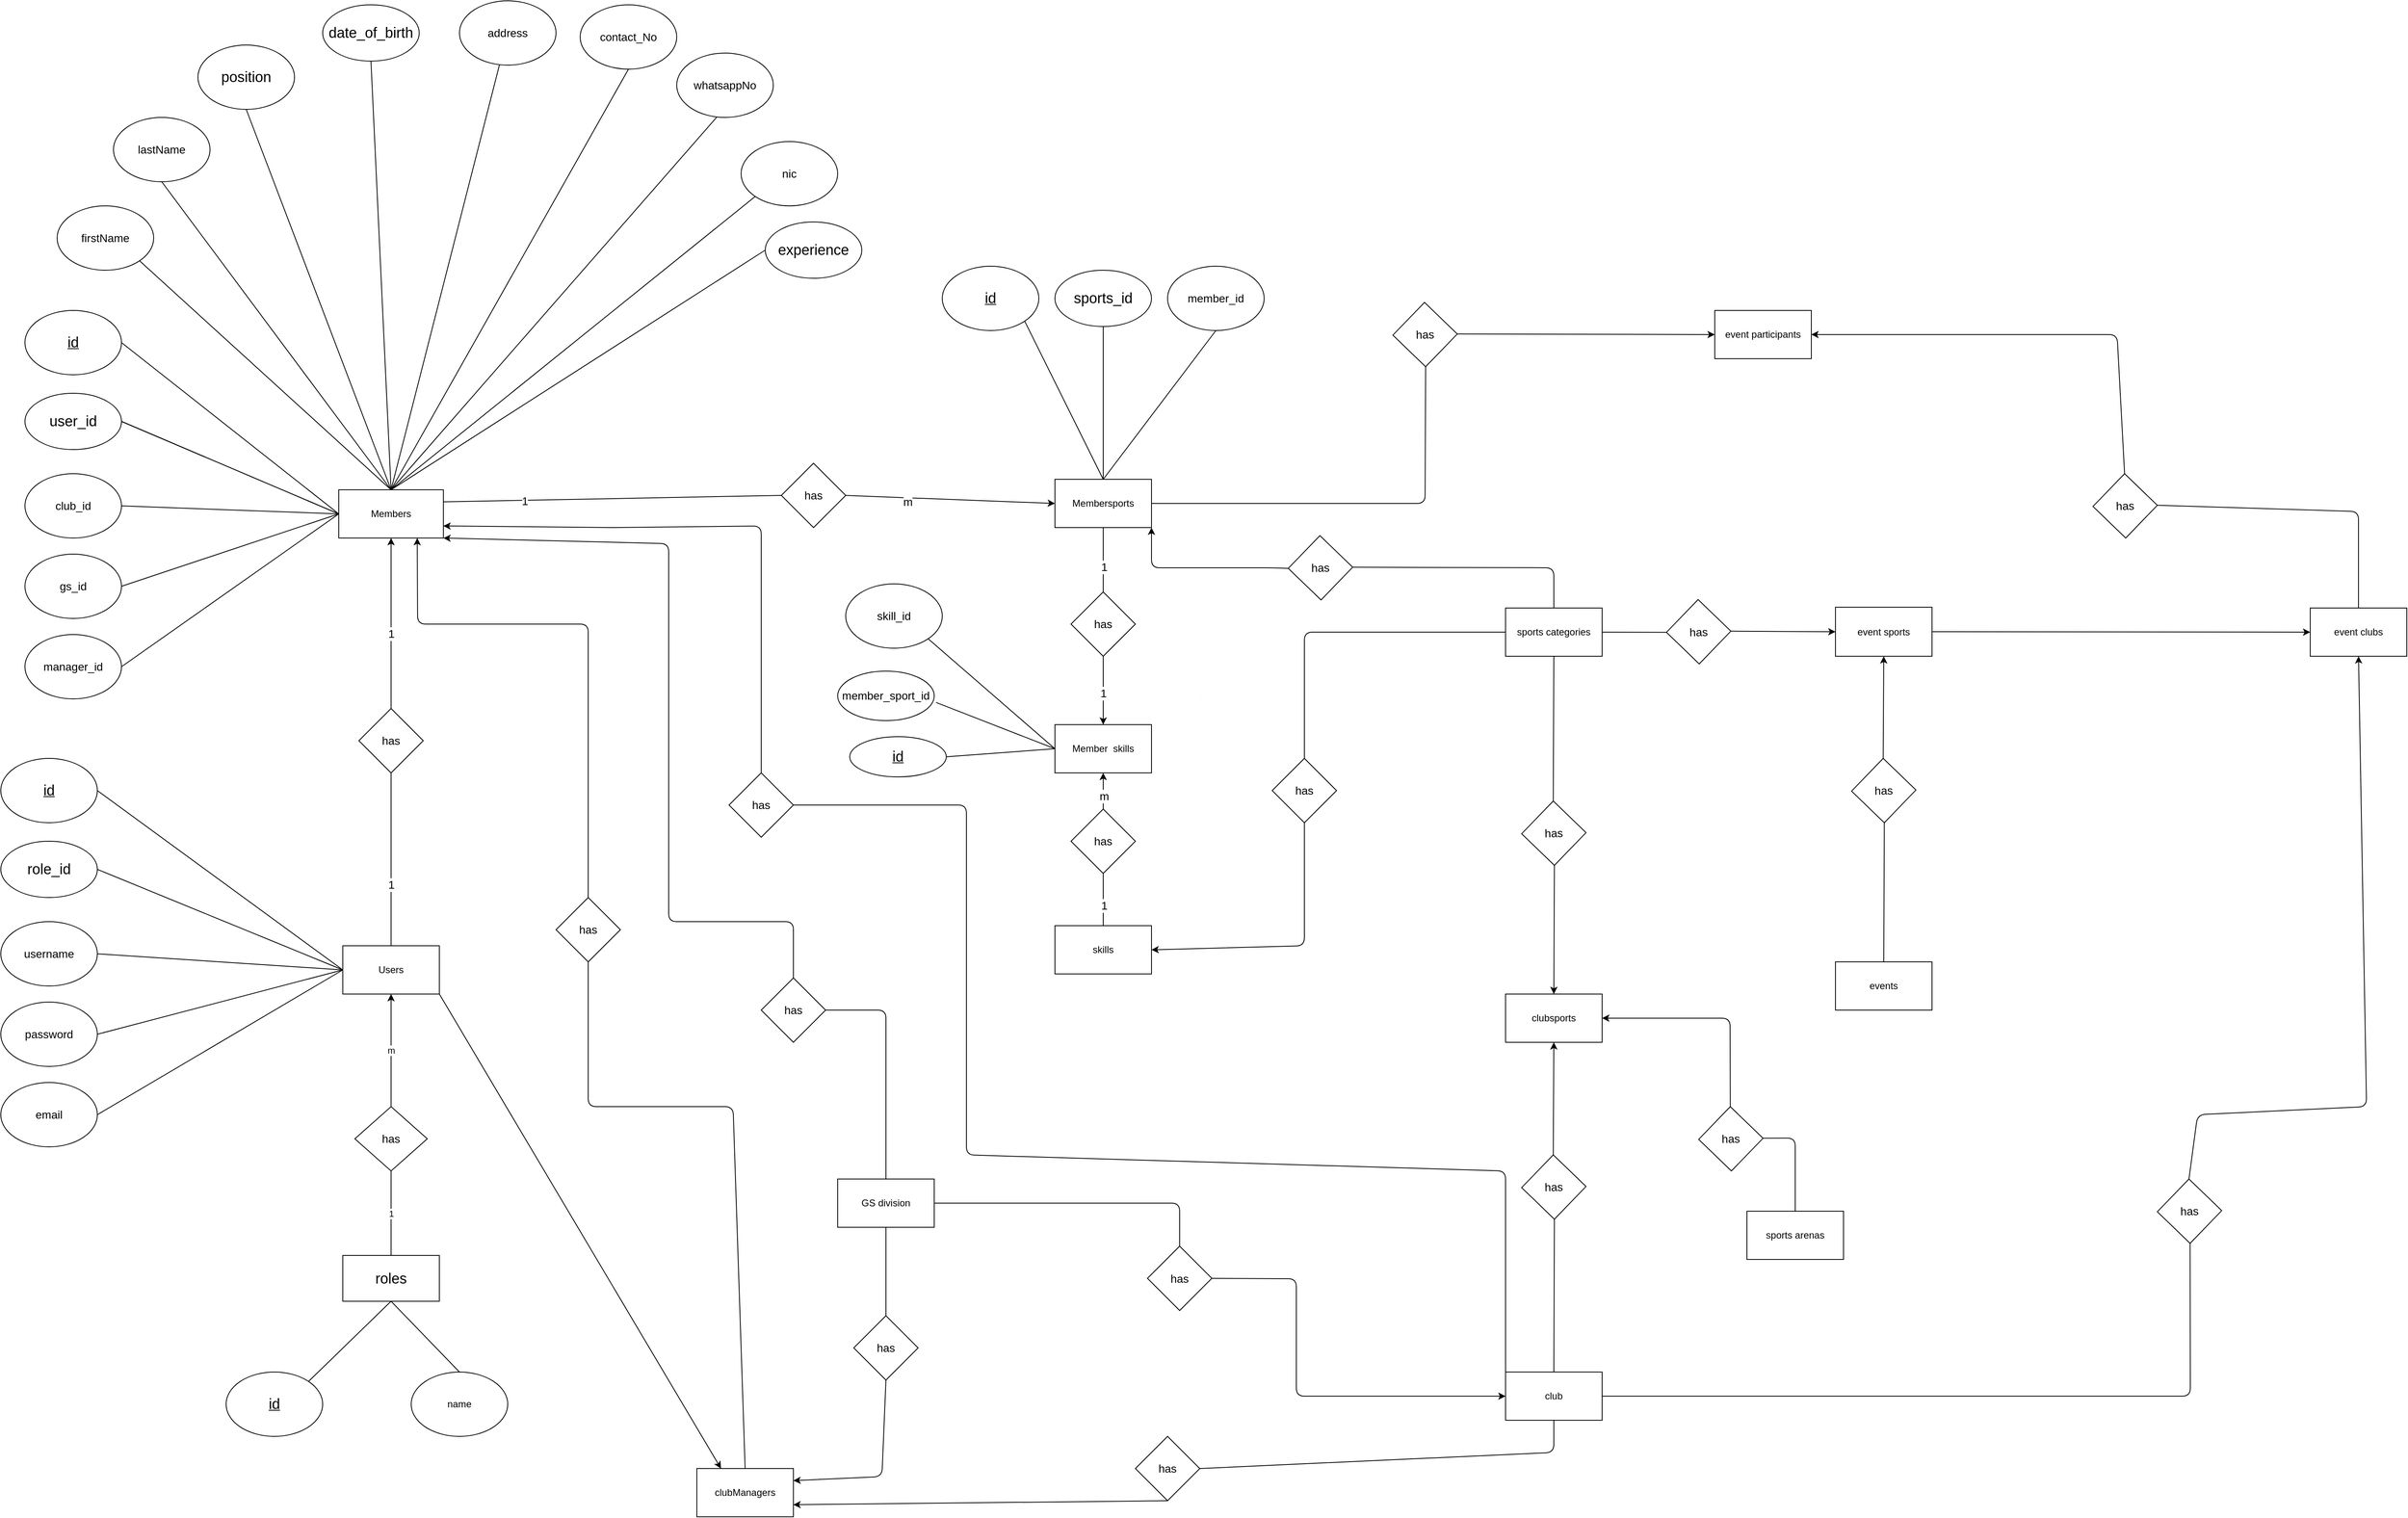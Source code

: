<mxfile>
    <diagram id="pQKV4vZ9zdcZuXUWhfGG" name="Page-1">
        <mxGraphModel dx="1571" dy="1426" grid="1" gridSize="10" guides="1" tooltips="1" connect="1" arrows="1" fold="1" page="1" pageScale="1" pageWidth="850" pageHeight="1100" background="none" math="0" shadow="0">
            <root>
                <mxCell id="0"/>
                <mxCell id="1" parent="0"/>
                <mxCell id="25" style="edgeStyle=none;html=1;exitX=1;exitY=0.5;exitDx=0;exitDy=0;entryX=0;entryY=0.5;entryDx=0;entryDy=0;startArrow=none;" parent="1" source="115" target="13" edge="1">
                    <mxGeometry relative="1" as="geometry"/>
                </mxCell>
                <mxCell id="121" value="m" style="edgeLabel;html=1;align=center;verticalAlign=middle;resizable=0;points=[];fontSize=14;" vertex="1" connectable="0" parent="25">
                    <mxGeometry x="0.629" y="-5" relative="1" as="geometry">
                        <mxPoint x="-135" y="-5" as="offset"/>
                    </mxGeometry>
                </mxCell>
                <mxCell id="3" value="Members" style="whiteSpace=wrap;html=1;" parent="1" vertex="1">
                    <mxGeometry x="-310" y="-247" width="130" height="60" as="geometry"/>
                </mxCell>
                <mxCell id="39" style="edgeStyle=none;html=1;exitX=0.5;exitY=0;exitDx=0;exitDy=0;entryX=0.5;entryY=1;entryDx=0;entryDy=0;startArrow=none;" parent="1" source="116" target="3" edge="1">
                    <mxGeometry relative="1" as="geometry"/>
                </mxCell>
                <mxCell id="119" value="1" style="edgeLabel;html=1;align=center;verticalAlign=middle;resizable=0;points=[];fontSize=14;" vertex="1" connectable="0" parent="39">
                    <mxGeometry x="-0.123" relative="1" as="geometry">
                        <mxPoint as="offset"/>
                    </mxGeometry>
                </mxCell>
                <mxCell id="40" style="edgeStyle=none;html=1;exitX=1;exitY=1;exitDx=0;exitDy=0;entryX=0.25;entryY=0;entryDx=0;entryDy=0;" parent="1" source="5" target="6" edge="1">
                    <mxGeometry relative="1" as="geometry"/>
                </mxCell>
                <mxCell id="5" value="Users" style="rounded=0;whiteSpace=wrap;html=1;" parent="1" vertex="1">
                    <mxGeometry x="-305" y="320" width="120" height="60" as="geometry"/>
                </mxCell>
                <mxCell id="59" style="edgeStyle=none;html=1;exitX=0.5;exitY=0;exitDx=0;exitDy=0;entryX=0.75;entryY=1;entryDx=0;entryDy=0;startArrow=none;" parent="1" source="169" target="3" edge="1">
                    <mxGeometry relative="1" as="geometry">
                        <Array as="points">
                            <mxPoint y="-80"/>
                            <mxPoint x="-30" y="-80"/>
                            <mxPoint x="-212" y="-80"/>
                        </Array>
                    </mxGeometry>
                </mxCell>
                <mxCell id="6" value="clubManagers" style="rounded=0;whiteSpace=wrap;html=1;" parent="1" vertex="1">
                    <mxGeometry x="135" y="970" width="120" height="60" as="geometry"/>
                </mxCell>
                <mxCell id="36" style="edgeStyle=none;html=1;exitX=0.5;exitY=0;exitDx=0;exitDy=0;entryX=0.5;entryY=1;entryDx=0;entryDy=0;startArrow=none;" parent="1" source="178" target="17" edge="1">
                    <mxGeometry relative="1" as="geometry"/>
                </mxCell>
                <mxCell id="61" style="edgeStyle=none;html=1;exitX=0.5;exitY=1;exitDx=0;exitDy=0;entryX=1;entryY=0.75;entryDx=0;entryDy=0;startArrow=none;" parent="1" source="186" target="6" edge="1">
                    <mxGeometry relative="1" as="geometry"/>
                </mxCell>
                <mxCell id="62" style="edgeStyle=none;html=1;entryX=1;entryY=0.75;entryDx=0;entryDy=0;startArrow=none;exitX=0.5;exitY=0;exitDx=0;exitDy=0;" parent="1" source="173" target="3" edge="1">
                    <mxGeometry relative="1" as="geometry">
                        <mxPoint x="-10" y="-90" as="sourcePoint"/>
                        <Array as="points">
                            <mxPoint x="215" y="-160"/>
                            <mxPoint x="215" y="-202"/>
                            <mxPoint x="30" y="-200"/>
                        </Array>
                    </mxGeometry>
                </mxCell>
                <mxCell id="7" value="club" style="rounded=0;whiteSpace=wrap;html=1;" parent="1" vertex="1">
                    <mxGeometry x="1140" y="850" width="120" height="60" as="geometry"/>
                </mxCell>
                <mxCell id="41" style="edgeStyle=none;html=1;exitX=0.5;exitY=0;exitDx=0;exitDy=0;entryX=1;entryY=1;entryDx=0;entryDy=0;startArrow=none;" parent="1" source="171" target="3" edge="1">
                    <mxGeometry relative="1" as="geometry">
                        <Array as="points">
                            <mxPoint x="255" y="290"/>
                            <mxPoint x="100" y="290"/>
                            <mxPoint x="100" y="-180"/>
                        </Array>
                    </mxGeometry>
                </mxCell>
                <mxCell id="42" style="edgeStyle=none;html=1;exitX=1;exitY=0.5;exitDx=0;exitDy=0;entryX=0;entryY=0.5;entryDx=0;entryDy=0;startArrow=none;" parent="1" source="183" target="7" edge="1">
                    <mxGeometry relative="1" as="geometry">
                        <mxPoint x="380" y="460" as="targetPoint"/>
                        <Array as="points">
                            <mxPoint x="880" y="734"/>
                            <mxPoint x="880" y="880"/>
                        </Array>
                    </mxGeometry>
                </mxCell>
                <mxCell id="43" style="edgeStyle=none;html=1;exitX=0.5;exitY=1;exitDx=0;exitDy=0;startArrow=none;entryX=1;entryY=0.25;entryDx=0;entryDy=0;" parent="1" source="180" target="6" edge="1">
                    <mxGeometry relative="1" as="geometry">
                        <Array as="points">
                            <mxPoint x="365" y="980"/>
                        </Array>
                        <mxPoint x="240" y="980" as="targetPoint"/>
                    </mxGeometry>
                </mxCell>
                <mxCell id="8" value="GS division" style="rounded=0;whiteSpace=wrap;html=1;" parent="1" vertex="1">
                    <mxGeometry x="310" y="610" width="120" height="60" as="geometry"/>
                </mxCell>
                <mxCell id="31" style="edgeStyle=none;html=1;exitX=0.5;exitY=0;exitDx=0;exitDy=0;startArrow=none;entryX=0.5;entryY=1;entryDx=0;entryDy=0;" parent="1" source="163" target="10" edge="1">
                    <mxGeometry relative="1" as="geometry">
                        <mxPoint x="1640" y="20" as="targetPoint"/>
                    </mxGeometry>
                </mxCell>
                <mxCell id="9" value="events" style="rounded=0;whiteSpace=wrap;html=1;" parent="1" vertex="1">
                    <mxGeometry x="1550" y="340" width="120" height="60" as="geometry"/>
                </mxCell>
                <mxCell id="32" style="edgeStyle=none;html=1;exitX=1;exitY=0.5;exitDx=0;exitDy=0;entryX=0;entryY=0.5;entryDx=0;entryDy=0;" parent="1" source="10" target="11" edge="1">
                    <mxGeometry relative="1" as="geometry"/>
                </mxCell>
                <mxCell id="10" value="event sports&lt;br&gt;" style="rounded=0;whiteSpace=wrap;html=1;" parent="1" vertex="1">
                    <mxGeometry x="1550" y="-101" width="120" height="61" as="geometry"/>
                </mxCell>
                <mxCell id="33" style="edgeStyle=none;html=1;exitX=0.5;exitY=0;exitDx=0;exitDy=0;entryX=1;entryY=0.5;entryDx=0;entryDy=0;startArrow=none;" parent="1" source="159" target="12" edge="1">
                    <mxGeometry relative="1" as="geometry">
                        <Array as="points">
                            <mxPoint x="1900" y="-440"/>
                        </Array>
                    </mxGeometry>
                </mxCell>
                <mxCell id="11" value="event clubs" style="rounded=0;whiteSpace=wrap;html=1;" parent="1" vertex="1">
                    <mxGeometry x="2140" y="-100" width="120" height="60" as="geometry"/>
                </mxCell>
                <mxCell id="12" value="event participants" style="rounded=0;whiteSpace=wrap;html=1;" parent="1" vertex="1">
                    <mxGeometry x="1400" y="-470" width="120" height="60" as="geometry"/>
                </mxCell>
                <mxCell id="27" style="edgeStyle=none;html=1;exitX=0.5;exitY=1;exitDx=0;exitDy=0;entryX=0.5;entryY=0;entryDx=0;entryDy=0;startArrow=none;" parent="1" source="139" target="14" edge="1">
                    <mxGeometry relative="1" as="geometry"/>
                </mxCell>
                <mxCell id="142" value="1&lt;br&gt;" style="edgeLabel;html=1;align=center;verticalAlign=middle;resizable=0;points=[];fontSize=14;" vertex="1" connectable="0" parent="27">
                    <mxGeometry x="0.346" y="2" relative="1" as="geometry">
                        <mxPoint x="-2" y="-11" as="offset"/>
                    </mxGeometry>
                </mxCell>
                <mxCell id="45" style="edgeStyle=none;html=1;exitX=1;exitY=0.5;exitDx=0;exitDy=0;entryX=0;entryY=0.5;entryDx=0;entryDy=0;startArrow=none;" parent="1" source="156" target="12" edge="1">
                    <mxGeometry relative="1" as="geometry"/>
                </mxCell>
                <mxCell id="13" value="Membersports" style="whiteSpace=wrap;html=1;" parent="1" vertex="1">
                    <mxGeometry x="580" y="-260" width="120" height="60" as="geometry"/>
                </mxCell>
                <mxCell id="14" value="Member&amp;nbsp; skills" style="whiteSpace=wrap;html=1;" parent="1" vertex="1">
                    <mxGeometry x="580" y="45" width="120" height="60" as="geometry"/>
                </mxCell>
                <mxCell id="28" style="edgeStyle=none;html=1;exitX=0.5;exitY=0;exitDx=0;exitDy=0;entryX=0.5;entryY=1;entryDx=0;entryDy=0;startArrow=none;" parent="1" source="145" target="14" edge="1">
                    <mxGeometry relative="1" as="geometry"/>
                </mxCell>
                <mxCell id="148" value="m" style="edgeLabel;html=1;align=center;verticalAlign=middle;resizable=0;points=[];fontSize=14;" vertex="1" connectable="0" parent="28">
                    <mxGeometry x="-0.258" y="-1" relative="1" as="geometry">
                        <mxPoint as="offset"/>
                    </mxGeometry>
                </mxCell>
                <mxCell id="46" style="edgeStyle=none;html=1;startArrow=none;exitX=0.5;exitY=0;exitDx=0;exitDy=0;entryX=0.5;entryY=1;entryDx=0;entryDy=0;" parent="1" source="165" target="11" edge="1">
                    <mxGeometry relative="1" as="geometry">
                        <Array as="points">
                            <mxPoint x="2000" y="530"/>
                            <mxPoint x="2210" y="520"/>
                        </Array>
                        <mxPoint x="1800" y="450" as="sourcePoint"/>
                        <mxPoint x="2230" y="60" as="targetPoint"/>
                    </mxGeometry>
                </mxCell>
                <mxCell id="17" value="clubsports" style="rounded=0;whiteSpace=wrap;html=1;" parent="1" vertex="1">
                    <mxGeometry x="1140" y="380" width="120" height="60" as="geometry"/>
                </mxCell>
                <mxCell id="34" style="edgeStyle=none;html=1;exitX=1;exitY=0.5;exitDx=0;exitDy=0;entryX=0;entryY=0.5;entryDx=0;entryDy=0;startArrow=none;" parent="1" source="161" target="10" edge="1">
                    <mxGeometry relative="1" as="geometry"/>
                </mxCell>
                <mxCell id="38" style="edgeStyle=none;html=1;entryX=1;entryY=1;entryDx=0;entryDy=0;exitX=0;exitY=0.5;exitDx=0;exitDy=0;startArrow=none;" parent="1" source="152" target="13" edge="1">
                    <mxGeometry relative="1" as="geometry">
                        <mxPoint x="620" y="10" as="sourcePoint"/>
                        <Array as="points">
                            <mxPoint x="850" y="-150"/>
                            <mxPoint x="700" y="-150"/>
                        </Array>
                    </mxGeometry>
                </mxCell>
                <mxCell id="48" style="edgeStyle=none;html=1;exitX=0.5;exitY=1;exitDx=0;exitDy=0;entryX=1;entryY=0.5;entryDx=0;entryDy=0;startArrow=none;" parent="1" source="150" target="15" edge="1">
                    <mxGeometry relative="1" as="geometry">
                        <Array as="points">
                            <mxPoint x="890" y="320"/>
                        </Array>
                    </mxGeometry>
                </mxCell>
                <mxCell id="149" style="edgeStyle=none;html=1;exitX=0.5;exitY=1;exitDx=0;exitDy=0;entryX=0.5;entryY=0;entryDx=0;entryDy=0;fontSize=14;startArrow=none;" edge="1" parent="1" source="167" target="17">
                    <mxGeometry relative="1" as="geometry"/>
                </mxCell>
                <mxCell id="18" value="sports categories" style="rounded=0;whiteSpace=wrap;html=1;" parent="1" vertex="1">
                    <mxGeometry x="1140" y="-100" width="120" height="60" as="geometry"/>
                </mxCell>
                <mxCell id="30" style="edgeStyle=none;html=1;exitX=0.5;exitY=0;exitDx=0;exitDy=0;entryX=1;entryY=0.5;entryDx=0;entryDy=0;startArrow=none;" parent="1" source="176" target="17" edge="1">
                    <mxGeometry relative="1" as="geometry">
                        <Array as="points">
                            <mxPoint x="1419" y="410"/>
                        </Array>
                    </mxGeometry>
                </mxCell>
                <mxCell id="19" value="sports arenas" style="rounded=0;whiteSpace=wrap;html=1;" parent="1" vertex="1">
                    <mxGeometry x="1440" y="650" width="120" height="60" as="geometry"/>
                </mxCell>
                <mxCell id="22" value="m" style="edgeStyle=none;html=1;exitX=0.5;exitY=0;exitDx=0;exitDy=0;entryX=0.5;entryY=1;entryDx=0;entryDy=0;startArrow=none;" parent="1" source="78" target="5" edge="1">
                    <mxGeometry relative="1" as="geometry"/>
                </mxCell>
                <mxCell id="21" value="&lt;font style=&quot;font-size: 18px;&quot;&gt;roles&lt;/font&gt;" style="rounded=0;whiteSpace=wrap;html=1;" parent="1" vertex="1">
                    <mxGeometry x="-305" y="705" width="120" height="57" as="geometry"/>
                </mxCell>
                <mxCell id="56" value="." style="text;html=1;align=center;verticalAlign=middle;resizable=0;points=[];autosize=1;strokeColor=none;fillColor=none;fontColor=#F0F0F0;" parent="1" vertex="1">
                    <mxGeometry x="415" y="675" width="30" height="30" as="geometry"/>
                </mxCell>
                <mxCell id="57" value="." style="text;html=1;align=center;verticalAlign=middle;resizable=0;points=[];autosize=1;strokeColor=none;fillColor=none;fontColor=#F0F0F0;" parent="1" vertex="1">
                    <mxGeometry x="1970" y="240" width="30" height="30" as="geometry"/>
                </mxCell>
                <mxCell id="58" value="." style="text;html=1;align=center;verticalAlign=middle;resizable=0;points=[];autosize=1;strokeColor=none;fillColor=none;fontColor=#F0F0F0;" parent="1" vertex="1">
                    <mxGeometry x="745" y="-5" width="30" height="30" as="geometry"/>
                </mxCell>
                <mxCell id="64" value="name" style="ellipse;whiteSpace=wrap;html=1;" vertex="1" parent="1">
                    <mxGeometry x="-220" y="850" width="120" height="80" as="geometry"/>
                </mxCell>
                <mxCell id="65" value="" style="endArrow=none;html=1;exitX=0.5;exitY=0;exitDx=0;exitDy=0;entryX=0.5;entryY=1;entryDx=0;entryDy=0;" edge="1" parent="1" source="64" target="21">
                    <mxGeometry width="50" height="50" relative="1" as="geometry">
                        <mxPoint x="-40" y="370" as="sourcePoint"/>
                        <mxPoint x="-250" y="460" as="targetPoint"/>
                        <Array as="points"/>
                    </mxGeometry>
                </mxCell>
                <mxCell id="66" value="" style="endArrow=none;html=1;entryX=0.5;entryY=1;entryDx=0;entryDy=0;exitX=1;exitY=0;exitDx=0;exitDy=0;" edge="1" parent="1" source="67" target="21">
                    <mxGeometry width="50" height="50" relative="1" as="geometry">
                        <mxPoint x="-320" y="660" as="sourcePoint"/>
                        <mxPoint x="-220" y="620" as="targetPoint"/>
                        <Array as="points"/>
                    </mxGeometry>
                </mxCell>
                <mxCell id="67" value="&lt;font style=&quot;font-size: 18px;&quot;&gt;&lt;u&gt;id&lt;/u&gt;&lt;/font&gt;" style="ellipse;whiteSpace=wrap;html=1;" vertex="1" parent="1">
                    <mxGeometry x="-450" y="850" width="120" height="80" as="geometry"/>
                </mxCell>
                <mxCell id="68" value="&lt;font style=&quot;font-size: 14px;&quot;&gt;username&lt;/font&gt;" style="ellipse;whiteSpace=wrap;html=1;" vertex="1" parent="1">
                    <mxGeometry x="-730" y="290" width="120" height="80" as="geometry"/>
                </mxCell>
                <mxCell id="69" value="" style="endArrow=none;html=1;exitX=1;exitY=0.5;exitDx=0;exitDy=0;entryX=0;entryY=0.5;entryDx=0;entryDy=0;" edge="1" parent="1" source="68" target="5">
                    <mxGeometry width="50" height="50" relative="1" as="geometry">
                        <mxPoint x="-400" y="16.5" as="sourcePoint"/>
                        <mxPoint x="-550" y="293.5" as="targetPoint"/>
                        <Array as="points"/>
                    </mxGeometry>
                </mxCell>
                <mxCell id="70" value="" style="endArrow=none;html=1;entryX=0;entryY=0.5;entryDx=0;entryDy=0;exitX=1;exitY=0.5;exitDx=0;exitDy=0;" edge="1" parent="1" source="71" target="5">
                    <mxGeometry width="50" height="50" relative="1" as="geometry">
                        <mxPoint x="-680" y="306.5" as="sourcePoint"/>
                        <mxPoint x="-550" y="293.5" as="targetPoint"/>
                        <Array as="points"/>
                    </mxGeometry>
                </mxCell>
                <mxCell id="71" value="&lt;font style=&quot;font-size: 18px;&quot;&gt;&lt;u&gt;id&lt;/u&gt;&lt;/font&gt;" style="ellipse;whiteSpace=wrap;html=1;" vertex="1" parent="1">
                    <mxGeometry x="-730" y="87" width="120" height="80" as="geometry"/>
                </mxCell>
                <mxCell id="72" value="&lt;font style=&quot;font-size: 14px;&quot;&gt;password&lt;/font&gt;" style="ellipse;whiteSpace=wrap;html=1;" vertex="1" parent="1">
                    <mxGeometry x="-730" y="390" width="120" height="80" as="geometry"/>
                </mxCell>
                <mxCell id="73" value="" style="endArrow=none;html=1;exitX=1;exitY=0.5;exitDx=0;exitDy=0;entryX=0;entryY=0.5;entryDx=0;entryDy=0;" edge="1" parent="1" source="72" target="5">
                    <mxGeometry width="50" height="50" relative="1" as="geometry">
                        <mxPoint x="-398" y="136.5" as="sourcePoint"/>
                        <mxPoint x="-248" y="490" as="targetPoint"/>
                        <Array as="points"/>
                    </mxGeometry>
                </mxCell>
                <mxCell id="74" value="&lt;font style=&quot;font-size: 14px;&quot;&gt;email&lt;/font&gt;" style="ellipse;whiteSpace=wrap;html=1;" vertex="1" parent="1">
                    <mxGeometry x="-730" y="490" width="120" height="80" as="geometry"/>
                </mxCell>
                <mxCell id="75" value="" style="endArrow=none;html=1;exitX=1;exitY=0.5;exitDx=0;exitDy=0;entryX=0;entryY=0.5;entryDx=0;entryDy=0;" edge="1" parent="1" source="74" target="5">
                    <mxGeometry width="50" height="50" relative="1" as="geometry">
                        <mxPoint x="-378" y="226.5" as="sourcePoint"/>
                        <mxPoint x="-230" y="460" as="targetPoint"/>
                        <Array as="points"/>
                    </mxGeometry>
                </mxCell>
                <mxCell id="76" value="&lt;span style=&quot;font-size: 18px;&quot;&gt;role_id&lt;/span&gt;" style="ellipse;whiteSpace=wrap;html=1;" vertex="1" parent="1">
                    <mxGeometry x="-730" y="190" width="120" height="70" as="geometry"/>
                </mxCell>
                <mxCell id="77" value="" style="endArrow=none;html=1;entryX=0;entryY=0.5;entryDx=0;entryDy=0;exitX=1;exitY=0.5;exitDx=0;exitDy=0;" edge="1" parent="1" source="76" target="5">
                    <mxGeometry width="50" height="50" relative="1" as="geometry">
                        <mxPoint x="-665.0" y="193.5" as="sourcePoint"/>
                        <mxPoint x="-305" y="436.5" as="targetPoint"/>
                        <Array as="points"/>
                    </mxGeometry>
                </mxCell>
                <mxCell id="79" value="1" style="edgeStyle=none;html=1;exitX=0.5;exitY=0;exitDx=0;exitDy=0;entryX=0.5;entryY=1;entryDx=0;entryDy=0;endArrow=none;" edge="1" parent="1" source="21" target="78">
                    <mxGeometry relative="1" as="geometry">
                        <mxPoint x="-310" y="810" as="sourcePoint"/>
                        <mxPoint x="-300" y="380" as="targetPoint"/>
                    </mxGeometry>
                </mxCell>
                <mxCell id="78" value="has" style="rhombus;whiteSpace=wrap;html=1;fontSize=14;" vertex="1" parent="1">
                    <mxGeometry x="-290" y="520" width="90" height="80" as="geometry"/>
                </mxCell>
                <mxCell id="80" value="&lt;font style=&quot;font-size: 14px;&quot;&gt;club_id&lt;/font&gt;" style="ellipse;whiteSpace=wrap;html=1;" vertex="1" parent="1">
                    <mxGeometry x="-700" y="-267" width="120" height="80" as="geometry"/>
                </mxCell>
                <mxCell id="81" value="" style="endArrow=none;html=1;exitX=1;exitY=0.5;exitDx=0;exitDy=0;entryX=0;entryY=0.5;entryDx=0;entryDy=0;" edge="1" parent="1" source="80" target="3">
                    <mxGeometry width="50" height="50" relative="1" as="geometry">
                        <mxPoint x="-370" y="-540.5" as="sourcePoint"/>
                        <mxPoint x="-330" y="-207" as="targetPoint"/>
                        <Array as="points"/>
                    </mxGeometry>
                </mxCell>
                <mxCell id="82" value="" style="endArrow=none;html=1;entryX=0;entryY=0.5;entryDx=0;entryDy=0;exitX=1;exitY=0.5;exitDx=0;exitDy=0;" edge="1" parent="1" source="83" target="3">
                    <mxGeometry width="50" height="50" relative="1" as="geometry">
                        <mxPoint x="-650" y="-250.5" as="sourcePoint"/>
                        <mxPoint x="-330" y="-207" as="targetPoint"/>
                        <Array as="points"/>
                    </mxGeometry>
                </mxCell>
                <mxCell id="83" value="&lt;font style=&quot;font-size: 18px;&quot;&gt;&lt;u&gt;id&lt;/u&gt;&lt;/font&gt;" style="ellipse;whiteSpace=wrap;html=1;" vertex="1" parent="1">
                    <mxGeometry x="-700" y="-470" width="120" height="80" as="geometry"/>
                </mxCell>
                <mxCell id="84" value="&lt;font style=&quot;font-size: 14px;&quot;&gt;gs_id&lt;/font&gt;" style="ellipse;whiteSpace=wrap;html=1;" vertex="1" parent="1">
                    <mxGeometry x="-700" y="-167" width="120" height="80" as="geometry"/>
                </mxCell>
                <mxCell id="85" value="" style="endArrow=none;html=1;exitX=1;exitY=0.5;exitDx=0;exitDy=0;entryX=0;entryY=0.5;entryDx=0;entryDy=0;" edge="1" parent="1" source="84" target="3">
                    <mxGeometry width="50" height="50" relative="1" as="geometry">
                        <mxPoint x="-368" y="-420.5" as="sourcePoint"/>
                        <mxPoint x="-330" y="-207" as="targetPoint"/>
                        <Array as="points"/>
                    </mxGeometry>
                </mxCell>
                <mxCell id="86" value="&lt;font style=&quot;font-size: 14px;&quot;&gt;manager_id&lt;/font&gt;" style="ellipse;whiteSpace=wrap;html=1;" vertex="1" parent="1">
                    <mxGeometry x="-700" y="-67" width="120" height="80" as="geometry"/>
                </mxCell>
                <mxCell id="87" value="" style="endArrow=none;html=1;exitX=1;exitY=0.5;exitDx=0;exitDy=0;entryX=0;entryY=0.5;entryDx=0;entryDy=0;" edge="1" parent="1" source="86" target="3">
                    <mxGeometry width="50" height="50" relative="1" as="geometry">
                        <mxPoint x="-348" y="-330.5" as="sourcePoint"/>
                        <mxPoint x="-330" y="-207" as="targetPoint"/>
                        <Array as="points"/>
                    </mxGeometry>
                </mxCell>
                <mxCell id="88" value="&lt;span style=&quot;font-size: 18px;&quot;&gt;user_id&lt;/span&gt;" style="ellipse;whiteSpace=wrap;html=1;" vertex="1" parent="1">
                    <mxGeometry x="-700" y="-367" width="120" height="70" as="geometry"/>
                </mxCell>
                <mxCell id="89" value="" style="endArrow=none;html=1;exitX=1;exitY=0.5;exitDx=0;exitDy=0;entryX=0;entryY=0.5;entryDx=0;entryDy=0;" edge="1" parent="1" source="88" target="3">
                    <mxGeometry width="50" height="50" relative="1" as="geometry">
                        <mxPoint x="-635.0" y="-363.5" as="sourcePoint"/>
                        <mxPoint x="-330" y="-210" as="targetPoint"/>
                        <Array as="points"/>
                    </mxGeometry>
                </mxCell>
                <mxCell id="90" value="" style="endArrow=none;html=1;exitX=1;exitY=0.5;exitDx=0;exitDy=0;entryX=0;entryY=0.5;entryDx=0;entryDy=0;" edge="1" parent="1" source="88" target="3">
                    <mxGeometry width="50" height="50" relative="1" as="geometry">
                        <mxPoint x="-580.0" y="-332" as="sourcePoint"/>
                        <mxPoint x="-410" y="-260" as="targetPoint"/>
                        <Array as="points"/>
                    </mxGeometry>
                </mxCell>
                <mxCell id="91" value="&lt;font style=&quot;font-size: 14px;&quot;&gt;contact_No&lt;/font&gt;" style="ellipse;whiteSpace=wrap;html=1;" vertex="1" parent="1">
                    <mxGeometry x="-10" y="-850" width="120" height="80" as="geometry"/>
                </mxCell>
                <mxCell id="92" value="" style="endArrow=none;html=1;exitX=0.5;exitY=1;exitDx=0;exitDy=0;entryX=0.5;entryY=0;entryDx=0;entryDy=0;" edge="1" parent="1" source="91" target="3">
                    <mxGeometry width="50" height="50" relative="1" as="geometry">
                        <mxPoint x="-40" y="-933.5" as="sourcePoint"/>
                        <mxPoint x="-280" y="-260" as="targetPoint"/>
                        <Array as="points"/>
                    </mxGeometry>
                </mxCell>
                <mxCell id="93" value="" style="endArrow=none;html=1;exitX=0.5;exitY=1;exitDx=0;exitDy=0;entryX=0.5;entryY=0;entryDx=0;entryDy=0;" edge="1" parent="1" source="94" target="3">
                    <mxGeometry width="50" height="50" relative="1" as="geometry">
                        <mxPoint x="-320" y="-643.5" as="sourcePoint"/>
                        <mxPoint x="-280" y="-270" as="targetPoint"/>
                        <Array as="points"/>
                    </mxGeometry>
                </mxCell>
                <mxCell id="94" value="&lt;span style=&quot;font-size: 18px;&quot;&gt;position&lt;/span&gt;" style="ellipse;whiteSpace=wrap;html=1;" vertex="1" parent="1">
                    <mxGeometry x="-485" y="-800" width="120" height="80" as="geometry"/>
                </mxCell>
                <mxCell id="95" value="&lt;span style=&quot;font-size: 14px;&quot;&gt;firstName&lt;/span&gt;" style="ellipse;whiteSpace=wrap;html=1;" vertex="1" parent="1">
                    <mxGeometry x="-660" y="-600" width="120" height="80" as="geometry"/>
                </mxCell>
                <mxCell id="96" value="" style="endArrow=none;html=1;exitX=1;exitY=1;exitDx=0;exitDy=0;entryX=0.5;entryY=0;entryDx=0;entryDy=0;" edge="1" parent="1" source="95" target="3">
                    <mxGeometry width="50" height="50" relative="1" as="geometry">
                        <mxPoint x="-38" y="-813.5" as="sourcePoint"/>
                        <mxPoint x="-290" y="-260" as="targetPoint"/>
                        <Array as="points"/>
                    </mxGeometry>
                </mxCell>
                <mxCell id="97" value="&lt;span style=&quot;font-size: 14px;&quot;&gt;lastName&lt;/span&gt;" style="ellipse;whiteSpace=wrap;html=1;" vertex="1" parent="1">
                    <mxGeometry x="-590" y="-710" width="120" height="80" as="geometry"/>
                </mxCell>
                <mxCell id="98" value="" style="endArrow=none;html=1;exitX=0.5;exitY=1;exitDx=0;exitDy=0;entryX=0.5;entryY=0;entryDx=0;entryDy=0;" edge="1" parent="1" source="97" target="3">
                    <mxGeometry width="50" height="50" relative="1" as="geometry">
                        <mxPoint x="-18" y="-723.5" as="sourcePoint"/>
                        <mxPoint x="-260" y="-280" as="targetPoint"/>
                        <Array as="points"/>
                    </mxGeometry>
                </mxCell>
                <mxCell id="99" value="&lt;span style=&quot;font-size: 18px;&quot;&gt;date_of_birth&lt;/span&gt;" style="ellipse;whiteSpace=wrap;html=1;" vertex="1" parent="1">
                    <mxGeometry x="-330" y="-850" width="120" height="70" as="geometry"/>
                </mxCell>
                <mxCell id="100" value="" style="endArrow=none;html=1;entryX=0.5;entryY=0;entryDx=0;entryDy=0;exitX=0.414;exitY=0.996;exitDx=0;exitDy=0;exitPerimeter=0;" edge="1" parent="1" source="104" target="3">
                    <mxGeometry width="50" height="50" relative="1" as="geometry">
                        <mxPoint x="-60" y="-670" as="sourcePoint"/>
                        <mxPoint x="-280" y="-260" as="targetPoint"/>
                        <Array as="points"/>
                    </mxGeometry>
                </mxCell>
                <mxCell id="101" value="" style="endArrow=none;html=1;exitX=0.5;exitY=1;exitDx=0;exitDy=0;entryX=0.5;entryY=0;entryDx=0;entryDy=0;" edge="1" parent="1" source="99" target="3">
                    <mxGeometry width="50" height="50" relative="1" as="geometry">
                        <mxPoint x="-250.0" y="-725" as="sourcePoint"/>
                        <mxPoint x="-14" y="-620.0" as="targetPoint"/>
                        <Array as="points"/>
                    </mxGeometry>
                </mxCell>
                <mxCell id="104" value="&lt;font style=&quot;font-size: 14px;&quot;&gt;address&lt;/font&gt;" style="ellipse;whiteSpace=wrap;html=1;" vertex="1" parent="1">
                    <mxGeometry x="-160" y="-855" width="120" height="80" as="geometry"/>
                </mxCell>
                <mxCell id="105" value="&lt;font style=&quot;font-size: 14px;&quot;&gt;nic&lt;/font&gt;" style="ellipse;whiteSpace=wrap;html=1;" vertex="1" parent="1">
                    <mxGeometry x="190" y="-680" width="120" height="80" as="geometry"/>
                </mxCell>
                <mxCell id="106" value="" style="endArrow=none;html=1;exitX=0;exitY=1;exitDx=0;exitDy=0;entryX=0.5;entryY=0;entryDx=0;entryDy=0;" edge="1" parent="1" source="105" target="3">
                    <mxGeometry width="50" height="50" relative="1" as="geometry">
                        <mxPoint x="180" y="-873.5" as="sourcePoint"/>
                        <mxPoint x="-25" y="-187" as="targetPoint"/>
                        <Array as="points"/>
                    </mxGeometry>
                </mxCell>
                <mxCell id="107" value="&lt;span style=&quot;font-size: 18px;&quot;&gt;experience&lt;/span&gt;" style="ellipse;whiteSpace=wrap;html=1;" vertex="1" parent="1">
                    <mxGeometry x="220" y="-580" width="120" height="70" as="geometry"/>
                </mxCell>
                <mxCell id="108" value="" style="endArrow=none;html=1;exitX=0.414;exitY=0.996;exitDx=0;exitDy=0;exitPerimeter=0;entryX=0.5;entryY=0;entryDx=0;entryDy=0;" edge="1" parent="1" source="110" target="3">
                    <mxGeometry width="50" height="50" relative="1" as="geometry">
                        <mxPoint x="160" y="-610" as="sourcePoint"/>
                        <mxPoint x="-250" y="-250" as="targetPoint"/>
                        <Array as="points"/>
                    </mxGeometry>
                </mxCell>
                <mxCell id="109" value="" style="endArrow=none;html=1;exitX=0;exitY=0.5;exitDx=0;exitDy=0;entryX=0.5;entryY=0;entryDx=0;entryDy=0;" edge="1" parent="1" source="107" target="3">
                    <mxGeometry width="50" height="50" relative="1" as="geometry">
                        <mxPoint x="-30.0" y="-665" as="sourcePoint"/>
                        <mxPoint x="-170" y="-280" as="targetPoint"/>
                        <Array as="points"/>
                    </mxGeometry>
                </mxCell>
                <mxCell id="110" value="&lt;font style=&quot;font-size: 14px;&quot;&gt;whatsappNo&lt;/font&gt;" style="ellipse;whiteSpace=wrap;html=1;" vertex="1" parent="1">
                    <mxGeometry x="110" y="-790" width="120" height="80" as="geometry"/>
                </mxCell>
                <mxCell id="117" value="" style="edgeStyle=none;html=1;exitX=0.5;exitY=0;exitDx=0;exitDy=0;entryX=0.5;entryY=1;entryDx=0;entryDy=0;endArrow=none;" edge="1" parent="1" source="5" target="116">
                    <mxGeometry relative="1" as="geometry">
                        <mxPoint x="-245.0" y="320.0" as="sourcePoint"/>
                        <mxPoint x="-245.0" y="-187" as="targetPoint"/>
                    </mxGeometry>
                </mxCell>
                <mxCell id="118" value="1" style="edgeLabel;html=1;align=center;verticalAlign=middle;resizable=0;points=[];fontSize=14;" vertex="1" connectable="0" parent="117">
                    <mxGeometry x="-0.293" y="-3" relative="1" as="geometry">
                        <mxPoint x="-3" as="offset"/>
                    </mxGeometry>
                </mxCell>
                <mxCell id="116" value="has" style="rhombus;whiteSpace=wrap;html=1;fontSize=14;" vertex="1" parent="1">
                    <mxGeometry x="-285" y="25" width="80" height="80" as="geometry"/>
                </mxCell>
                <mxCell id="122" value="" style="edgeStyle=none;html=1;exitX=1;exitY=0.25;exitDx=0;exitDy=0;entryX=0;entryY=0.5;entryDx=0;entryDy=0;endArrow=none;" edge="1" parent="1" source="3" target="115">
                    <mxGeometry relative="1" as="geometry">
                        <mxPoint x="-180" y="-232.0" as="sourcePoint"/>
                        <mxPoint x="580" y="-230" as="targetPoint"/>
                    </mxGeometry>
                </mxCell>
                <mxCell id="123" value="1" style="edgeLabel;html=1;align=center;verticalAlign=middle;resizable=0;points=[];fontSize=14;" vertex="1" connectable="0" parent="122">
                    <mxGeometry x="-0.518" y="-1" relative="1" as="geometry">
                        <mxPoint as="offset"/>
                    </mxGeometry>
                </mxCell>
                <mxCell id="115" value="has" style="rhombus;whiteSpace=wrap;html=1;fontSize=14;" vertex="1" parent="1">
                    <mxGeometry x="240" y="-280" width="80" height="80" as="geometry"/>
                </mxCell>
                <mxCell id="125" value="&lt;font style=&quot;font-size: 14px;&quot;&gt;member_id&lt;/font&gt;" style="ellipse;whiteSpace=wrap;html=1;" vertex="1" parent="1">
                    <mxGeometry x="720" y="-525" width="120" height="80" as="geometry"/>
                </mxCell>
                <mxCell id="126" value="" style="endArrow=none;html=1;exitX=0.5;exitY=1;exitDx=0;exitDy=0;entryX=0.5;entryY=0;entryDx=0;entryDy=0;" edge="1" parent="1" source="125" target="13">
                    <mxGeometry width="50" height="50" relative="1" as="geometry">
                        <mxPoint x="750" y="-845.5" as="sourcePoint"/>
                        <mxPoint x="540" y="-460" as="targetPoint"/>
                        <Array as="points"/>
                    </mxGeometry>
                </mxCell>
                <mxCell id="127" value="" style="endArrow=none;html=1;exitX=1;exitY=1;exitDx=0;exitDy=0;entryX=0.5;entryY=0;entryDx=0;entryDy=0;" edge="1" parent="1" source="128" target="13">
                    <mxGeometry width="50" height="50" relative="1" as="geometry">
                        <mxPoint x="470" y="-555.5" as="sourcePoint"/>
                        <mxPoint x="630" y="-270" as="targetPoint"/>
                        <Array as="points"/>
                    </mxGeometry>
                </mxCell>
                <mxCell id="128" value="&lt;font style=&quot;font-size: 18px;&quot;&gt;&lt;u&gt;id&lt;/u&gt;&lt;/font&gt;" style="ellipse;whiteSpace=wrap;html=1;" vertex="1" parent="1">
                    <mxGeometry x="440" y="-525" width="120" height="80" as="geometry"/>
                </mxCell>
                <mxCell id="129" value="&lt;span style=&quot;font-size: 18px;&quot;&gt;sports_id&lt;/span&gt;" style="ellipse;whiteSpace=wrap;html=1;" vertex="1" parent="1">
                    <mxGeometry x="580" y="-520" width="120" height="70" as="geometry"/>
                </mxCell>
                <mxCell id="130" value="" style="endArrow=none;html=1;exitX=0.5;exitY=1;exitDx=0;exitDy=0;entryX=0.5;entryY=0;entryDx=0;entryDy=0;" edge="1" parent="1" source="129" target="13">
                    <mxGeometry width="50" height="50" relative="1" as="geometry">
                        <mxPoint x="485.0" y="-668.5" as="sourcePoint"/>
                        <mxPoint x="640" y="-270" as="targetPoint"/>
                        <Array as="points"/>
                    </mxGeometry>
                </mxCell>
                <mxCell id="133" value="&lt;font style=&quot;font-size: 14px;&quot;&gt;skill_id&lt;/font&gt;" style="ellipse;whiteSpace=wrap;html=1;" vertex="1" parent="1">
                    <mxGeometry x="320" y="-130" width="120" height="80" as="geometry"/>
                </mxCell>
                <mxCell id="134" value="" style="endArrow=none;html=1;exitX=1;exitY=1;exitDx=0;exitDy=0;entryX=0;entryY=0.5;entryDx=0;entryDy=0;" edge="1" parent="1" source="133" target="14">
                    <mxGeometry width="50" height="50" relative="1" as="geometry">
                        <mxPoint x="550" y="-423.5" as="sourcePoint"/>
                        <mxPoint x="440" y="162" as="targetPoint"/>
                        <Array as="points"/>
                    </mxGeometry>
                </mxCell>
                <mxCell id="135" value="" style="endArrow=none;html=1;exitX=1;exitY=0.5;exitDx=0;exitDy=0;entryX=0;entryY=0.5;entryDx=0;entryDy=0;" edge="1" parent="1" source="136" target="14">
                    <mxGeometry width="50" height="50" relative="1" as="geometry">
                        <mxPoint x="270" y="-133.5" as="sourcePoint"/>
                        <mxPoint x="440" y="162" as="targetPoint"/>
                        <Array as="points"/>
                    </mxGeometry>
                </mxCell>
                <mxCell id="136" value="&lt;font style=&quot;font-size: 18px;&quot;&gt;&lt;u&gt;id&lt;/u&gt;&lt;/font&gt;" style="ellipse;whiteSpace=wrap;html=1;" vertex="1" parent="1">
                    <mxGeometry x="325" y="60" width="120" height="50" as="geometry"/>
                </mxCell>
                <mxCell id="137" value="&lt;font style=&quot;font-size: 14px;&quot;&gt;member_sport_id&lt;/font&gt;" style="ellipse;whiteSpace=wrap;html=1;" vertex="1" parent="1">
                    <mxGeometry x="310" y="-21.5" width="120" height="61.5" as="geometry"/>
                </mxCell>
                <mxCell id="138" value="" style="endArrow=none;html=1;exitX=1.019;exitY=0.633;exitDx=0;exitDy=0;entryX=0;entryY=0.5;entryDx=0;entryDy=0;exitPerimeter=0;" edge="1" parent="1" source="137" target="14">
                    <mxGeometry width="50" height="50" relative="1" as="geometry">
                        <mxPoint x="285.0" y="-246.5" as="sourcePoint"/>
                        <mxPoint x="440" y="162" as="targetPoint"/>
                        <Array as="points"/>
                    </mxGeometry>
                </mxCell>
                <mxCell id="140" value="" style="edgeStyle=none;html=1;exitX=0.5;exitY=1;exitDx=0;exitDy=0;entryX=0.5;entryY=0;entryDx=0;entryDy=0;endArrow=none;" edge="1" parent="1" source="13" target="139">
                    <mxGeometry relative="1" as="geometry">
                        <mxPoint x="640" y="-200" as="sourcePoint"/>
                        <mxPoint x="640" as="targetPoint"/>
                    </mxGeometry>
                </mxCell>
                <mxCell id="141" value="1" style="edgeLabel;html=1;align=center;verticalAlign=middle;resizable=0;points=[];fontSize=14;" vertex="1" connectable="0" parent="140">
                    <mxGeometry x="0.225" y="1" relative="1" as="geometry">
                        <mxPoint as="offset"/>
                    </mxGeometry>
                </mxCell>
                <mxCell id="139" value="has" style="rhombus;whiteSpace=wrap;html=1;fontSize=14;" vertex="1" parent="1">
                    <mxGeometry x="600" y="-120" width="80" height="80" as="geometry"/>
                </mxCell>
                <mxCell id="15" value="skills" style="whiteSpace=wrap;html=1;" parent="1" vertex="1">
                    <mxGeometry x="580" y="295" width="120" height="60" as="geometry"/>
                </mxCell>
                <mxCell id="146" value="" style="edgeStyle=none;html=1;exitX=0.5;exitY=0;exitDx=0;exitDy=0;entryX=0.5;entryY=1;entryDx=0;entryDy=0;endArrow=none;" edge="1" parent="1" source="15" target="145">
                    <mxGeometry relative="1" as="geometry">
                        <mxPoint x="640" y="295" as="sourcePoint"/>
                        <mxPoint x="640" y="105" as="targetPoint"/>
                    </mxGeometry>
                </mxCell>
                <mxCell id="147" value="1" style="edgeLabel;html=1;align=center;verticalAlign=middle;resizable=0;points=[];fontSize=14;" vertex="1" connectable="0" parent="146">
                    <mxGeometry x="-0.216" y="-1" relative="1" as="geometry">
                        <mxPoint as="offset"/>
                    </mxGeometry>
                </mxCell>
                <mxCell id="145" value="has" style="rhombus;whiteSpace=wrap;html=1;fontSize=14;" vertex="1" parent="1">
                    <mxGeometry x="600" y="150" width="80" height="80" as="geometry"/>
                </mxCell>
                <mxCell id="151" value="" style="edgeStyle=none;html=1;exitX=0;exitY=0.5;exitDx=0;exitDy=0;entryX=0.5;entryY=0;entryDx=0;entryDy=0;endArrow=none;" edge="1" parent="1" source="18" target="150">
                    <mxGeometry relative="1" as="geometry">
                        <mxPoint x="1100" y="-70.0" as="sourcePoint"/>
                        <mxPoint x="700" y="295" as="targetPoint"/>
                        <Array as="points">
                            <mxPoint x="890" y="-70"/>
                        </Array>
                    </mxGeometry>
                </mxCell>
                <mxCell id="150" value="has" style="rhombus;whiteSpace=wrap;html=1;fontSize=14;rotation=0;" vertex="1" parent="1">
                    <mxGeometry x="850" y="87" width="80" height="80" as="geometry"/>
                </mxCell>
                <mxCell id="153" value="" style="edgeStyle=none;html=1;exitX=0.5;exitY=0;exitDx=0;exitDy=0;endArrow=none;entryX=1;entryY=0.5;entryDx=0;entryDy=0;" edge="1" parent="1" source="18" target="152">
                    <mxGeometry relative="1" as="geometry">
                        <mxPoint x="1100" y="-100" as="sourcePoint"/>
                        <mxPoint x="1100" y="-160" as="targetPoint"/>
                        <Array as="points">
                            <mxPoint x="1200" y="-150"/>
                        </Array>
                    </mxGeometry>
                </mxCell>
                <mxCell id="152" value="has" style="rhombus;whiteSpace=wrap;html=1;fontSize=14;rotation=-1;" vertex="1" parent="1">
                    <mxGeometry x="870" y="-190" width="80" height="80" as="geometry"/>
                </mxCell>
                <mxCell id="158" value="" style="edgeStyle=none;html=1;exitX=1;exitY=0.5;exitDx=0;exitDy=0;entryX=0.5;entryY=1;entryDx=0;entryDy=0;endArrow=none;" edge="1" parent="1" source="13" target="156">
                    <mxGeometry relative="1" as="geometry">
                        <mxPoint x="700.0" y="-230" as="sourcePoint"/>
                        <mxPoint x="1450" y="-267" as="targetPoint"/>
                        <Array as="points">
                            <mxPoint x="1040" y="-230"/>
                        </Array>
                    </mxGeometry>
                </mxCell>
                <mxCell id="156" value="has" style="rhombus;whiteSpace=wrap;html=1;fontSize=14;rotation=-1;" vertex="1" parent="1">
                    <mxGeometry x="1000" y="-480" width="80" height="80" as="geometry"/>
                </mxCell>
                <mxCell id="160" value="" style="edgeStyle=none;html=1;exitX=0.5;exitY=0;exitDx=0;exitDy=0;endArrow=none;entryX=1;entryY=0.5;entryDx=0;entryDy=0;" edge="1" parent="1" source="11" target="159">
                    <mxGeometry relative="1" as="geometry">
                        <mxPoint x="2170" y="-100" as="sourcePoint"/>
                        <mxPoint x="1930" y="-120" as="targetPoint"/>
                        <Array as="points">
                            <mxPoint x="2200" y="-220"/>
                        </Array>
                    </mxGeometry>
                </mxCell>
                <mxCell id="159" value="has" style="rhombus;whiteSpace=wrap;html=1;fontSize=14;rotation=-1;" vertex="1" parent="1">
                    <mxGeometry x="1870" y="-267" width="80" height="80" as="geometry"/>
                </mxCell>
                <mxCell id="162" value="" style="edgeStyle=none;html=1;exitX=1;exitY=0.5;exitDx=0;exitDy=0;entryX=0;entryY=0.5;entryDx=0;entryDy=0;endArrow=none;" edge="1" parent="1" source="18" target="161">
                    <mxGeometry relative="1" as="geometry">
                        <mxPoint x="1220" y="-70" as="sourcePoint"/>
                        <mxPoint x="1550" y="-70.5" as="targetPoint"/>
                    </mxGeometry>
                </mxCell>
                <mxCell id="161" value="has" style="rhombus;whiteSpace=wrap;html=1;fontSize=14;rotation=-1;" vertex="1" parent="1">
                    <mxGeometry x="1340" y="-110.5" width="80" height="80" as="geometry"/>
                </mxCell>
                <mxCell id="164" value="" style="edgeStyle=none;html=1;exitX=0.5;exitY=0;exitDx=0;exitDy=0;entryX=0.5;entryY=1;entryDx=0;entryDy=0;endArrow=none;" edge="1" parent="1" source="9" target="163">
                    <mxGeometry relative="1" as="geometry">
                        <mxPoint x="1630" y="270" as="sourcePoint"/>
                        <mxPoint x="1610" y="-101" as="targetPoint"/>
                    </mxGeometry>
                </mxCell>
                <mxCell id="163" value="has" style="rhombus;whiteSpace=wrap;html=1;fontSize=14;rotation=-1;" vertex="1" parent="1">
                    <mxGeometry x="1570" y="87" width="80" height="80" as="geometry"/>
                </mxCell>
                <mxCell id="166" value="" style="edgeStyle=none;html=1;exitX=1;exitY=0.5;exitDx=0;exitDy=0;endArrow=none;entryX=0.5;entryY=1;entryDx=0;entryDy=0;" edge="1" parent="1" source="7" target="165">
                    <mxGeometry relative="1" as="geometry">
                        <Array as="points">
                            <mxPoint x="1991" y="880"/>
                        </Array>
                        <mxPoint x="1250" y="900" as="sourcePoint"/>
                        <mxPoint x="2000" y="900" as="targetPoint"/>
                    </mxGeometry>
                </mxCell>
                <mxCell id="165" value="has" style="rhombus;whiteSpace=wrap;html=1;fontSize=14;rotation=-1;" vertex="1" parent="1">
                    <mxGeometry x="1950" y="610" width="80" height="80" as="geometry"/>
                </mxCell>
                <mxCell id="168" value="" style="edgeStyle=none;html=1;exitX=0.5;exitY=1;exitDx=0;exitDy=0;entryX=0.5;entryY=0;entryDx=0;entryDy=0;fontSize=14;endArrow=none;" edge="1" parent="1" source="18" target="167">
                    <mxGeometry relative="1" as="geometry">
                        <mxPoint x="1160" y="-40" as="sourcePoint"/>
                        <mxPoint x="1290" y="440" as="targetPoint"/>
                    </mxGeometry>
                </mxCell>
                <mxCell id="167" value="has" style="rhombus;whiteSpace=wrap;html=1;fontSize=14;rotation=-1;" vertex="1" parent="1">
                    <mxGeometry x="1160" y="140" width="80" height="80" as="geometry"/>
                </mxCell>
                <mxCell id="170" value="" style="edgeStyle=none;html=1;exitX=0.5;exitY=0;exitDx=0;exitDy=0;endArrow=none;entryX=0.5;entryY=1;entryDx=0;entryDy=0;" edge="1" parent="1" source="6" target="169">
                    <mxGeometry relative="1" as="geometry">
                        <mxPoint x="235" y="960" as="sourcePoint"/>
                        <mxPoint x="10" y="500" as="targetPoint"/>
                        <Array as="points">
                            <mxPoint x="180" y="520"/>
                            <mxPoint y="520"/>
                        </Array>
                    </mxGeometry>
                </mxCell>
                <mxCell id="169" value="has" style="rhombus;whiteSpace=wrap;html=1;fontSize=14;" vertex="1" parent="1">
                    <mxGeometry x="-40" y="260" width="80" height="80" as="geometry"/>
                </mxCell>
                <mxCell id="172" value="" style="edgeStyle=none;html=1;exitX=0.5;exitY=0;exitDx=0;exitDy=0;endArrow=none;entryX=1;entryY=0.5;entryDx=0;entryDy=0;" edge="1" parent="1" source="8" target="171">
                    <mxGeometry relative="1" as="geometry">
                        <mxPoint x="520" y="680" as="sourcePoint"/>
                        <mxPoint x="430" y="420" as="targetPoint"/>
                        <Array as="points">
                            <mxPoint x="370" y="400"/>
                        </Array>
                    </mxGeometry>
                </mxCell>
                <mxCell id="171" value="has" style="rhombus;whiteSpace=wrap;html=1;fontSize=14;" vertex="1" parent="1">
                    <mxGeometry x="215" y="360" width="80" height="80" as="geometry"/>
                </mxCell>
                <mxCell id="174" value="" style="edgeStyle=none;html=1;endArrow=none;entryX=1;entryY=0.5;entryDx=0;entryDy=0;exitX=0;exitY=0;exitDx=0;exitDy=0;" edge="1" parent="1" source="7" target="173">
                    <mxGeometry relative="1" as="geometry">
                        <mxPoint x="1070" y="580" as="sourcePoint"/>
                        <mxPoint x="410" y="340" as="targetPoint"/>
                        <Array as="points">
                            <mxPoint x="1140" y="600"/>
                            <mxPoint x="470" y="580"/>
                            <mxPoint x="470" y="330"/>
                            <mxPoint x="470" y="145"/>
                        </Array>
                    </mxGeometry>
                </mxCell>
                <mxCell id="173" value="has" style="rhombus;whiteSpace=wrap;html=1;fontSize=14;" vertex="1" parent="1">
                    <mxGeometry x="175" y="105" width="80" height="80" as="geometry"/>
                </mxCell>
                <mxCell id="177" value="" style="edgeStyle=none;html=1;exitX=0.5;exitY=0;exitDx=0;exitDy=0;endArrow=none;entryX=1;entryY=0.5;entryDx=0;entryDy=0;" edge="1" parent="1" source="19" target="176">
                    <mxGeometry relative="1" as="geometry">
                        <mxPoint x="1560" y="680" as="sourcePoint"/>
                        <mxPoint x="1550" y="560" as="targetPoint"/>
                        <Array as="points">
                            <mxPoint x="1500" y="559"/>
                        </Array>
                    </mxGeometry>
                </mxCell>
                <mxCell id="176" value="has" style="rhombus;whiteSpace=wrap;html=1;fontSize=14;rotation=-1;" vertex="1" parent="1">
                    <mxGeometry x="1380" y="520" width="80" height="80" as="geometry"/>
                </mxCell>
                <mxCell id="179" value="" style="edgeStyle=none;html=1;exitX=0.5;exitY=0;exitDx=0;exitDy=0;entryX=0.5;entryY=1;entryDx=0;entryDy=0;endArrow=none;" edge="1" parent="1" source="7" target="178">
                    <mxGeometry relative="1" as="geometry">
                        <mxPoint x="1200" y="850" as="sourcePoint"/>
                        <mxPoint x="1200" y="440" as="targetPoint"/>
                    </mxGeometry>
                </mxCell>
                <mxCell id="178" value="has" style="rhombus;whiteSpace=wrap;html=1;fontSize=14;rotation=-1;" vertex="1" parent="1">
                    <mxGeometry x="1160" y="580" width="80" height="80" as="geometry"/>
                </mxCell>
                <mxCell id="181" value="" style="edgeStyle=none;html=1;exitX=0.5;exitY=1;exitDx=0;exitDy=0;entryX=0.5;entryY=0;entryDx=0;entryDy=0;endArrow=none;" edge="1" parent="1" source="8" target="180">
                    <mxGeometry relative="1" as="geometry">
                        <mxPoint x="200" y="665" as="sourcePoint"/>
                        <mxPoint x="295" y="960" as="targetPoint"/>
                    </mxGeometry>
                </mxCell>
                <mxCell id="180" value="has" style="rhombus;whiteSpace=wrap;html=1;fontSize=14;" vertex="1" parent="1">
                    <mxGeometry x="330" y="780" width="80" height="80" as="geometry"/>
                </mxCell>
                <mxCell id="184" value="" style="edgeStyle=none;html=1;exitX=1;exitY=0.5;exitDx=0;exitDy=0;entryX=0.5;entryY=0;entryDx=0;entryDy=0;endArrow=none;" edge="1" parent="1" source="8" target="183">
                    <mxGeometry relative="1" as="geometry">
                        <mxPoint x="1140.0" y="880" as="targetPoint"/>
                        <mxPoint x="430" y="640" as="sourcePoint"/>
                        <Array as="points">
                            <mxPoint x="735" y="640"/>
                        </Array>
                    </mxGeometry>
                </mxCell>
                <mxCell id="183" value="has" style="rhombus;whiteSpace=wrap;html=1;fontSize=14;" vertex="1" parent="1">
                    <mxGeometry x="695" y="693.5" width="80" height="80" as="geometry"/>
                </mxCell>
                <mxCell id="187" value="" style="edgeStyle=none;html=1;exitX=0.5;exitY=1;exitDx=0;exitDy=0;entryX=1;entryY=0.5;entryDx=0;entryDy=0;endArrow=none;" edge="1" parent="1" source="7" target="186">
                    <mxGeometry relative="1" as="geometry">
                        <mxPoint x="1140" y="895" as="sourcePoint"/>
                        <mxPoint x="255" y="1015" as="targetPoint"/>
                        <Array as="points">
                            <mxPoint x="1200" y="950"/>
                        </Array>
                    </mxGeometry>
                </mxCell>
                <mxCell id="186" value="has" style="rhombus;whiteSpace=wrap;html=1;fontSize=14;" vertex="1" parent="1">
                    <mxGeometry x="680" y="930" width="80" height="80" as="geometry"/>
                </mxCell>
            </root>
        </mxGraphModel>
    </diagram>
</mxfile>
